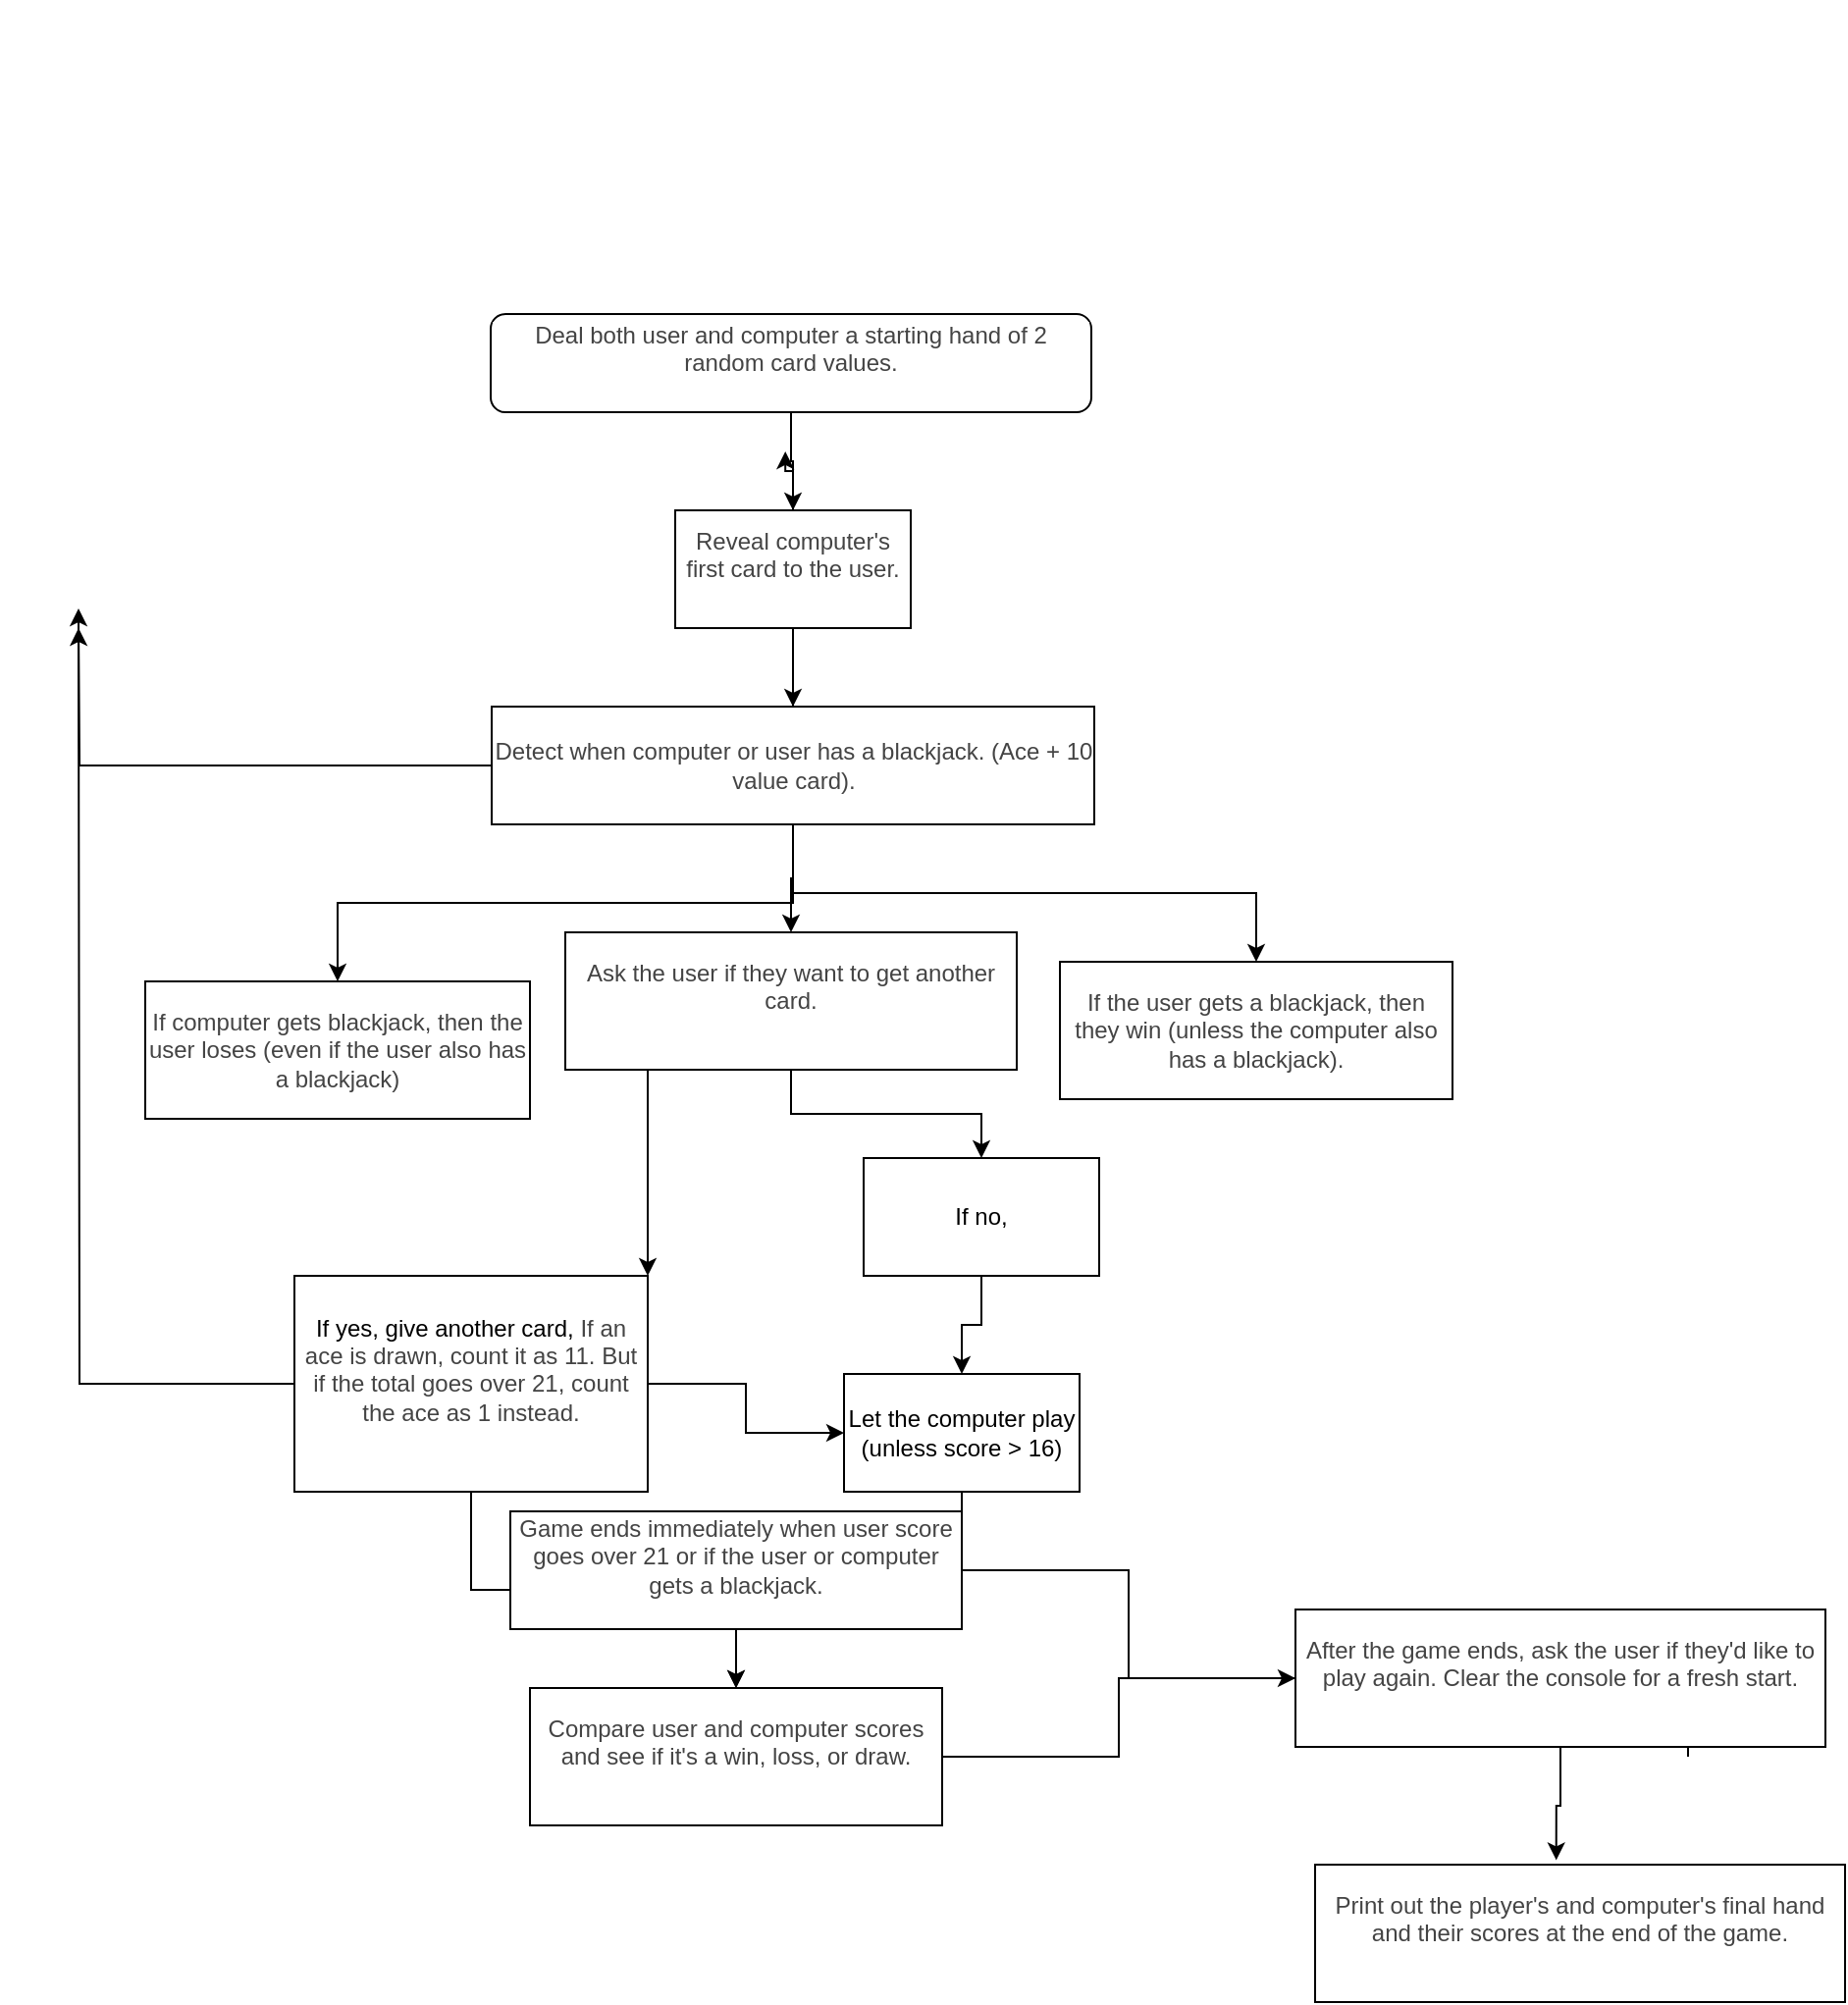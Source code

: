 <mxfile version="16.2.4" type="github">
  <diagram id="C5RBs43oDa-KdzZeNtuy" name="Page-1">
    <mxGraphModel dx="1106" dy="737" grid="1" gridSize="10" guides="1" tooltips="1" connect="1" arrows="1" fold="1" page="1" pageScale="1" pageWidth="827" pageHeight="1169" math="0" shadow="0">
      <root>
        <mxCell id="WIyWlLk6GJQsqaUBKTNV-0" />
        <mxCell id="WIyWlLk6GJQsqaUBKTNV-1" parent="WIyWlLk6GJQsqaUBKTNV-0" />
        <mxCell id="DPt0XY_yW_eSFdQzGn50-31" style="edgeStyle=orthogonalEdgeStyle;rounded=0;orthogonalLoop=1;jettySize=auto;html=1;fontSize=12;" edge="1" parent="WIyWlLk6GJQsqaUBKTNV-1" source="WIyWlLk6GJQsqaUBKTNV-3" target="DPt0XY_yW_eSFdQzGn50-23">
          <mxGeometry relative="1" as="geometry" />
        </mxCell>
        <mxCell id="WIyWlLk6GJQsqaUBKTNV-3" value="&lt;p style=&quot;font-family: &amp;#34;verdana&amp;#34; , &amp;#34;arial&amp;#34; , &amp;#34;helvetica&amp;#34; , sans-serif ; color: rgb(68 , 68 , 68) ; margin-top: 0px ; margin-bottom: 0px ; background-color: rgb(255 , 255 , 255)&quot;&gt;&lt;font style=&quot;font-size: 12px&quot;&gt;Deal both user and computer a starting hand of 2 random card values.&lt;/font&gt;&lt;/p&gt;&lt;div&gt;&lt;br&gt;&lt;/div&gt;" style="rounded=1;whiteSpace=wrap;html=1;fontSize=12;glass=0;strokeWidth=1;shadow=0;" parent="WIyWlLk6GJQsqaUBKTNV-1" vertex="1">
          <mxGeometry x="260" y="200" width="306" height="50" as="geometry" />
        </mxCell>
        <mxCell id="DPt0XY_yW_eSFdQzGn50-37" style="edgeStyle=orthogonalEdgeStyle;rounded=0;orthogonalLoop=1;jettySize=auto;html=1;entryX=0.5;entryY=0;entryDx=0;entryDy=0;fontSize=12;" edge="1" parent="WIyWlLk6GJQsqaUBKTNV-1" source="DPt0XY_yW_eSFdQzGn50-2" target="DPt0XY_yW_eSFdQzGn50-7">
          <mxGeometry relative="1" as="geometry" />
        </mxCell>
        <mxCell id="DPt0XY_yW_eSFdQzGn50-39" style="edgeStyle=orthogonalEdgeStyle;rounded=0;orthogonalLoop=1;jettySize=auto;html=1;entryX=0.5;entryY=0;entryDx=0;entryDy=0;fontSize=12;" edge="1" parent="WIyWlLk6GJQsqaUBKTNV-1" source="DPt0XY_yW_eSFdQzGn50-2" target="DPt0XY_yW_eSFdQzGn50-3">
          <mxGeometry relative="1" as="geometry" />
        </mxCell>
        <mxCell id="DPt0XY_yW_eSFdQzGn50-40" style="edgeStyle=orthogonalEdgeStyle;rounded=0;orthogonalLoop=1;jettySize=auto;html=1;fontSize=12;" edge="1" parent="WIyWlLk6GJQsqaUBKTNV-1" source="DPt0XY_yW_eSFdQzGn50-2">
          <mxGeometry relative="1" as="geometry">
            <mxPoint x="414" y="420" as="targetPoint" />
          </mxGeometry>
        </mxCell>
        <mxCell id="DPt0XY_yW_eSFdQzGn50-47" style="edgeStyle=orthogonalEdgeStyle;rounded=0;orthogonalLoop=1;jettySize=auto;html=1;fontSize=12;" edge="1" parent="WIyWlLk6GJQsqaUBKTNV-1" source="DPt0XY_yW_eSFdQzGn50-2">
          <mxGeometry relative="1" as="geometry">
            <mxPoint x="50" y="360" as="targetPoint" />
          </mxGeometry>
        </mxCell>
        <mxCell id="DPt0XY_yW_eSFdQzGn50-61" style="edgeStyle=orthogonalEdgeStyle;rounded=0;orthogonalLoop=1;jettySize=auto;html=1;fontSize=12;" edge="1" parent="WIyWlLk6GJQsqaUBKTNV-1" source="DPt0XY_yW_eSFdQzGn50-2" target="DPt0XY_yW_eSFdQzGn50-22">
          <mxGeometry relative="1" as="geometry" />
        </mxCell>
        <mxCell id="DPt0XY_yW_eSFdQzGn50-2" value="&lt;span style=&quot;color: rgb(68 , 68 , 68) ; font-family: &amp;#34;verdana&amp;#34; , &amp;#34;arial&amp;#34; , &amp;#34;helvetica&amp;#34; , sans-serif ; background-color: rgb(255 , 255 , 255)&quot;&gt;&lt;font style=&quot;font-size: 12px&quot;&gt;Detect when computer or user has a blackjack. (Ace + 10 value card).&lt;/font&gt;&lt;/span&gt;" style="rounded=0;whiteSpace=wrap;html=1;fontSize=12;" vertex="1" parent="WIyWlLk6GJQsqaUBKTNV-1">
          <mxGeometry x="260.5" y="400" width="307" height="60" as="geometry" />
        </mxCell>
        <mxCell id="DPt0XY_yW_eSFdQzGn50-3" value="&lt;span style=&quot;color: rgb(68 , 68 , 68) ; font-family: &amp;#34;verdana&amp;#34; , &amp;#34;arial&amp;#34; , &amp;#34;helvetica&amp;#34; , sans-serif ; background-color: rgb(255 , 255 , 255)&quot;&gt;&lt;font style=&quot;font-size: 12px&quot;&gt;If computer gets blackjack, then the user loses (even if the user also has a blackjack)&lt;/font&gt;&lt;/span&gt;" style="rounded=0;whiteSpace=wrap;html=1;fontSize=12;shadow=0;" vertex="1" parent="WIyWlLk6GJQsqaUBKTNV-1">
          <mxGeometry x="84" y="540" width="196" height="70" as="geometry" />
        </mxCell>
        <mxCell id="DPt0XY_yW_eSFdQzGn50-7" value="&lt;span style=&quot;color: rgb(68 , 68 , 68) ; font-family: &amp;#34;verdana&amp;#34; , &amp;#34;arial&amp;#34; , &amp;#34;helvetica&amp;#34; , sans-serif ; background-color: rgb(255 , 255 , 255)&quot;&gt;If the user gets a blackjack, then they win (unless the computer also has a blackjack).&lt;/span&gt;" style="rounded=0;whiteSpace=wrap;html=1;fontSize=12;" vertex="1" parent="WIyWlLk6GJQsqaUBKTNV-1">
          <mxGeometry x="550" y="530" width="200" height="70" as="geometry" />
        </mxCell>
        <mxCell id="DPt0XY_yW_eSFdQzGn50-12" value="&lt;p style=&quot;font-family: &amp;#34;verdana&amp;#34; , &amp;#34;arial&amp;#34; , &amp;#34;helvetica&amp;#34; , sans-serif ; color: rgb(68 , 68 , 68) ; margin-top: 0px ; margin-bottom: 0px ; font-size: 18px ; font-style: normal ; font-weight: 400 ; letter-spacing: normal ; text-indent: 0px ; text-transform: none ; word-spacing: 0px ; background-color: rgb(255 , 255 , 255)&quot;&gt;&lt;/p&gt;" style="text;whiteSpace=wrap;html=1;fontSize=12;" vertex="1" parent="WIyWlLk6GJQsqaUBKTNV-1">
          <mxGeometry x="310" y="220" width="550" height="60" as="geometry" />
        </mxCell>
        <mxCell id="DPt0XY_yW_eSFdQzGn50-21" value="&lt;p style=&quot;font-family: &amp;#34;verdana&amp;#34; , &amp;#34;arial&amp;#34; , &amp;#34;helvetica&amp;#34; , sans-serif ; color: rgb(68 , 68 , 68) ; margin-top: 0px ; margin-bottom: 0px ; font-size: 18px ; font-style: normal ; font-weight: 400 ; letter-spacing: normal ; text-indent: 0px ; text-transform: none ; word-spacing: 0px ; background-color: rgb(255 , 255 , 255)&quot;&gt;&lt;/p&gt;" style="text;whiteSpace=wrap;html=1;fontSize=12;" vertex="1" parent="WIyWlLk6GJQsqaUBKTNV-1">
          <mxGeometry x="10" y="40" width="440" height="40" as="geometry" />
        </mxCell>
        <mxCell id="DPt0XY_yW_eSFdQzGn50-41" style="edgeStyle=orthogonalEdgeStyle;rounded=0;orthogonalLoop=1;jettySize=auto;html=1;fontSize=12;" edge="1" parent="WIyWlLk6GJQsqaUBKTNV-1" source="DPt0XY_yW_eSFdQzGn50-22" target="DPt0XY_yW_eSFdQzGn50-44">
          <mxGeometry relative="1" as="geometry">
            <mxPoint x="310" y="590" as="targetPoint" />
            <Array as="points">
              <mxPoint x="414" y="540" />
              <mxPoint x="310" y="540" />
            </Array>
          </mxGeometry>
        </mxCell>
        <mxCell id="DPt0XY_yW_eSFdQzGn50-42" style="edgeStyle=orthogonalEdgeStyle;rounded=0;orthogonalLoop=1;jettySize=auto;html=1;fontSize=12;entryX=0.5;entryY=0;entryDx=0;entryDy=0;" edge="1" parent="WIyWlLk6GJQsqaUBKTNV-1" source="DPt0XY_yW_eSFdQzGn50-22" target="DPt0XY_yW_eSFdQzGn50-43">
          <mxGeometry relative="1" as="geometry">
            <mxPoint x="510" y="590" as="targetPoint" />
          </mxGeometry>
        </mxCell>
        <mxCell id="DPt0XY_yW_eSFdQzGn50-22" value="&lt;p style=&quot;font-family: &amp;#34;verdana&amp;#34; , &amp;#34;arial&amp;#34; , &amp;#34;helvetica&amp;#34; , sans-serif ; color: rgb(68 , 68 , 68) ; margin-top: 0px ; margin-bottom: 0px ; background-color: rgb(255 , 255 , 255)&quot;&gt;&lt;font style=&quot;font-size: 12px&quot;&gt;Ask the user if they want to get another card.&lt;/font&gt;&lt;/p&gt;&lt;div&gt;&lt;br&gt;&lt;/div&gt;" style="rounded=0;whiteSpace=wrap;html=1;shadow=0;fontSize=12;" vertex="1" parent="WIyWlLk6GJQsqaUBKTNV-1">
          <mxGeometry x="298" y="515" width="230" height="70" as="geometry" />
        </mxCell>
        <mxCell id="DPt0XY_yW_eSFdQzGn50-32" style="edgeStyle=orthogonalEdgeStyle;rounded=0;orthogonalLoop=1;jettySize=auto;html=1;entryX=0.182;entryY=0.833;entryDx=0;entryDy=0;entryPerimeter=0;fontSize=12;" edge="1" parent="WIyWlLk6GJQsqaUBKTNV-1" source="DPt0XY_yW_eSFdQzGn50-23" target="DPt0XY_yW_eSFdQzGn50-12">
          <mxGeometry relative="1" as="geometry" />
        </mxCell>
        <mxCell id="DPt0XY_yW_eSFdQzGn50-60" style="edgeStyle=orthogonalEdgeStyle;rounded=0;orthogonalLoop=1;jettySize=auto;html=1;entryX=0.5;entryY=0;entryDx=0;entryDy=0;fontSize=12;" edge="1" parent="WIyWlLk6GJQsqaUBKTNV-1" source="DPt0XY_yW_eSFdQzGn50-23" target="DPt0XY_yW_eSFdQzGn50-2">
          <mxGeometry relative="1" as="geometry" />
        </mxCell>
        <mxCell id="DPt0XY_yW_eSFdQzGn50-23" value="&lt;p style=&quot;font-family: &amp;#34;verdana&amp;#34; , &amp;#34;arial&amp;#34; , &amp;#34;helvetica&amp;#34; , sans-serif ; color: rgb(68 , 68 , 68) ; margin-top: 0px ; margin-bottom: 0px ; background-color: rgb(255 , 255 , 255)&quot;&gt;&lt;font style=&quot;font-size: 12px&quot;&gt;Reveal computer&#39;s first card to the user.&lt;/font&gt;&lt;/p&gt;&lt;div&gt;&lt;br&gt;&lt;/div&gt;" style="rounded=0;whiteSpace=wrap;html=1;shadow=0;fontSize=12;" vertex="1" parent="WIyWlLk6GJQsqaUBKTNV-1">
          <mxGeometry x="354" y="300" width="120" height="60" as="geometry" />
        </mxCell>
        <mxCell id="DPt0XY_yW_eSFdQzGn50-57" style="edgeStyle=orthogonalEdgeStyle;rounded=0;orthogonalLoop=1;jettySize=auto;html=1;fontSize=12;startArrow=none;" edge="1" parent="WIyWlLk6GJQsqaUBKTNV-1" source="DPt0XY_yW_eSFdQzGn50-28">
          <mxGeometry relative="1" as="geometry">
            <mxPoint x="920" y="890" as="targetPoint" />
            <Array as="points">
              <mxPoint x="870" y="935" />
              <mxPoint x="870" y="890" />
            </Array>
          </mxGeometry>
        </mxCell>
        <mxCell id="DPt0XY_yW_eSFdQzGn50-25" value="&lt;p style=&quot;font-family: &amp;#34;verdana&amp;#34; , &amp;#34;arial&amp;#34; , &amp;#34;helvetica&amp;#34; , sans-serif ; color: rgb(68 , 68 , 68) ; margin-top: 0px ; margin-bottom: 0px ; background-color: rgb(255 , 255 , 255)&quot;&gt;&lt;font style=&quot;font-size: 12px&quot;&gt;Compare user and computer scores and see if it&#39;s a win, loss, or draw.&lt;/font&gt;&lt;/p&gt;&lt;div&gt;&lt;br&gt;&lt;/div&gt;" style="rounded=0;whiteSpace=wrap;html=1;shadow=0;fontSize=12;" vertex="1" parent="WIyWlLk6GJQsqaUBKTNV-1">
          <mxGeometry x="280" y="900" width="210" height="70" as="geometry" />
        </mxCell>
        <mxCell id="DPt0XY_yW_eSFdQzGn50-26" value="&lt;p style=&quot;font-family: &amp;#34;verdana&amp;#34; , &amp;#34;arial&amp;#34; , &amp;#34;helvetica&amp;#34; , sans-serif ; color: rgb(68 , 68 , 68) ; margin-top: 0px ; margin-bottom: 0px ; background-color: rgb(255 , 255 , 255)&quot;&gt;&lt;font style=&quot;font-size: 12px&quot;&gt;Print out the player&#39;s and computer&#39;s final hand and their scores at the end of the game.&lt;/font&gt;&lt;/p&gt;&lt;div&gt;&lt;br&gt;&lt;/div&gt;" style="rounded=0;whiteSpace=wrap;html=1;shadow=0;fontSize=12;" vertex="1" parent="WIyWlLk6GJQsqaUBKTNV-1">
          <mxGeometry x="680" y="990" width="270" height="70" as="geometry" />
        </mxCell>
        <mxCell id="DPt0XY_yW_eSFdQzGn50-50" value="" style="edgeStyle=orthogonalEdgeStyle;rounded=0;orthogonalLoop=1;jettySize=auto;html=1;fontSize=12;" edge="1" parent="WIyWlLk6GJQsqaUBKTNV-1" source="DPt0XY_yW_eSFdQzGn50-43" target="DPt0XY_yW_eSFdQzGn50-48">
          <mxGeometry relative="1" as="geometry" />
        </mxCell>
        <mxCell id="DPt0XY_yW_eSFdQzGn50-43" value="If no,&lt;br&gt;" style="rounded=0;whiteSpace=wrap;html=1;shadow=0;fontSize=12;" vertex="1" parent="WIyWlLk6GJQsqaUBKTNV-1">
          <mxGeometry x="450" y="630" width="120" height="60" as="geometry" />
        </mxCell>
        <mxCell id="DPt0XY_yW_eSFdQzGn50-45" style="edgeStyle=orthogonalEdgeStyle;rounded=0;orthogonalLoop=1;jettySize=auto;html=1;fontSize=12;" edge="1" parent="WIyWlLk6GJQsqaUBKTNV-1" source="DPt0XY_yW_eSFdQzGn50-44">
          <mxGeometry relative="1" as="geometry">
            <mxPoint x="50" y="350" as="targetPoint" />
          </mxGeometry>
        </mxCell>
        <mxCell id="DPt0XY_yW_eSFdQzGn50-54" style="edgeStyle=orthogonalEdgeStyle;rounded=0;orthogonalLoop=1;jettySize=auto;html=1;fontSize=12;" edge="1" parent="WIyWlLk6GJQsqaUBKTNV-1" source="DPt0XY_yW_eSFdQzGn50-44" target="DPt0XY_yW_eSFdQzGn50-25">
          <mxGeometry relative="1" as="geometry" />
        </mxCell>
        <mxCell id="DPt0XY_yW_eSFdQzGn50-55" style="edgeStyle=orthogonalEdgeStyle;rounded=0;orthogonalLoop=1;jettySize=auto;html=1;entryX=0;entryY=0.5;entryDx=0;entryDy=0;fontSize=12;" edge="1" parent="WIyWlLk6GJQsqaUBKTNV-1" source="DPt0XY_yW_eSFdQzGn50-44" target="DPt0XY_yW_eSFdQzGn50-48">
          <mxGeometry relative="1" as="geometry" />
        </mxCell>
        <mxCell id="DPt0XY_yW_eSFdQzGn50-44" value="If yes, give another card,&amp;nbsp;&lt;span style=&quot;background-color: rgb(255 , 255 , 255) ; color: rgb(68 , 68 , 68) ; font-family: &amp;#34;verdana&amp;#34; , &amp;#34;arial&amp;#34; , &amp;#34;helvetica&amp;#34; , sans-serif&quot;&gt;If an ace is drawn, count it as 11. But if the total goes over 21, count the ace as 1 instead.&lt;/span&gt;&lt;div&gt;&lt;br&gt;&lt;/div&gt;" style="rounded=0;whiteSpace=wrap;html=1;shadow=0;fontSize=12;" vertex="1" parent="WIyWlLk6GJQsqaUBKTNV-1">
          <mxGeometry x="160" y="690" width="180" height="110" as="geometry" />
        </mxCell>
        <mxCell id="DPt0XY_yW_eSFdQzGn50-53" style="edgeStyle=orthogonalEdgeStyle;rounded=0;orthogonalLoop=1;jettySize=auto;html=1;fontSize=12;" edge="1" parent="WIyWlLk6GJQsqaUBKTNV-1" source="DPt0XY_yW_eSFdQzGn50-48" target="DPt0XY_yW_eSFdQzGn50-25">
          <mxGeometry relative="1" as="geometry" />
        </mxCell>
        <mxCell id="DPt0XY_yW_eSFdQzGn50-48" value="Let the computer play (unless score &amp;gt; 16)" style="rounded=0;whiteSpace=wrap;html=1;shadow=0;fontSize=12;" vertex="1" parent="WIyWlLk6GJQsqaUBKTNV-1">
          <mxGeometry x="440" y="740" width="120" height="60" as="geometry" />
        </mxCell>
        <mxCell id="DPt0XY_yW_eSFdQzGn50-56" style="edgeStyle=orthogonalEdgeStyle;rounded=0;orthogonalLoop=1;jettySize=auto;html=1;fontSize=12;" edge="1" parent="WIyWlLk6GJQsqaUBKTNV-1" source="DPt0XY_yW_eSFdQzGn50-17" target="DPt0XY_yW_eSFdQzGn50-28">
          <mxGeometry relative="1" as="geometry" />
        </mxCell>
        <mxCell id="DPt0XY_yW_eSFdQzGn50-17" value="&lt;p style=&quot;font-family: &amp;#34;verdana&amp;#34; , &amp;#34;arial&amp;#34; , &amp;#34;helvetica&amp;#34; , sans-serif ; color: rgb(68 , 68 , 68) ; margin-top: 0px ; margin-bottom: 0px ; background-color: rgb(255 , 255 , 255)&quot;&gt;&lt;font style=&quot;font-size: 12px&quot;&gt;Game ends immediately when user score goes over 21 or if the user or computer gets a blackjack.&lt;/font&gt;&lt;/p&gt;&lt;div&gt;&lt;br&gt;&lt;/div&gt;" style="rounded=0;whiteSpace=wrap;html=1;shadow=0;fontSize=12;" vertex="1" parent="WIyWlLk6GJQsqaUBKTNV-1">
          <mxGeometry x="270" y="810" width="230" height="60" as="geometry" />
        </mxCell>
        <mxCell id="DPt0XY_yW_eSFdQzGn50-59" style="edgeStyle=orthogonalEdgeStyle;rounded=0;orthogonalLoop=1;jettySize=auto;html=1;entryX=0.455;entryY=-0.033;entryDx=0;entryDy=0;entryPerimeter=0;fontSize=12;" edge="1" parent="WIyWlLk6GJQsqaUBKTNV-1" source="DPt0XY_yW_eSFdQzGn50-28" target="DPt0XY_yW_eSFdQzGn50-26">
          <mxGeometry relative="1" as="geometry" />
        </mxCell>
        <mxCell id="DPt0XY_yW_eSFdQzGn50-28" value="&lt;p style=&quot;font-family: &amp;#34;verdana&amp;#34; , &amp;#34;arial&amp;#34; , &amp;#34;helvetica&amp;#34; , sans-serif ; color: rgb(68 , 68 , 68) ; margin-top: 0px ; margin-bottom: 0px ; background-color: rgb(255 , 255 , 255)&quot;&gt;&lt;font style=&quot;font-size: 12px&quot;&gt;After the game ends, ask the user if they&#39;d like to play again. Clear the console for a fresh start.&lt;/font&gt;&lt;/p&gt;&lt;div&gt;&lt;br&gt;&lt;/div&gt;" style="rounded=0;whiteSpace=wrap;html=1;shadow=0;fontSize=12;" vertex="1" parent="WIyWlLk6GJQsqaUBKTNV-1">
          <mxGeometry x="670" y="860" width="270" height="70" as="geometry" />
        </mxCell>
        <mxCell id="DPt0XY_yW_eSFdQzGn50-58" value="" style="edgeStyle=orthogonalEdgeStyle;rounded=0;orthogonalLoop=1;jettySize=auto;html=1;fontSize=12;endArrow=none;" edge="1" parent="WIyWlLk6GJQsqaUBKTNV-1" source="DPt0XY_yW_eSFdQzGn50-25" target="DPt0XY_yW_eSFdQzGn50-28">
          <mxGeometry relative="1" as="geometry">
            <mxPoint x="920" y="890" as="targetPoint" />
            <mxPoint x="490" y="935" as="sourcePoint" />
            <Array as="points" />
          </mxGeometry>
        </mxCell>
      </root>
    </mxGraphModel>
  </diagram>
</mxfile>
